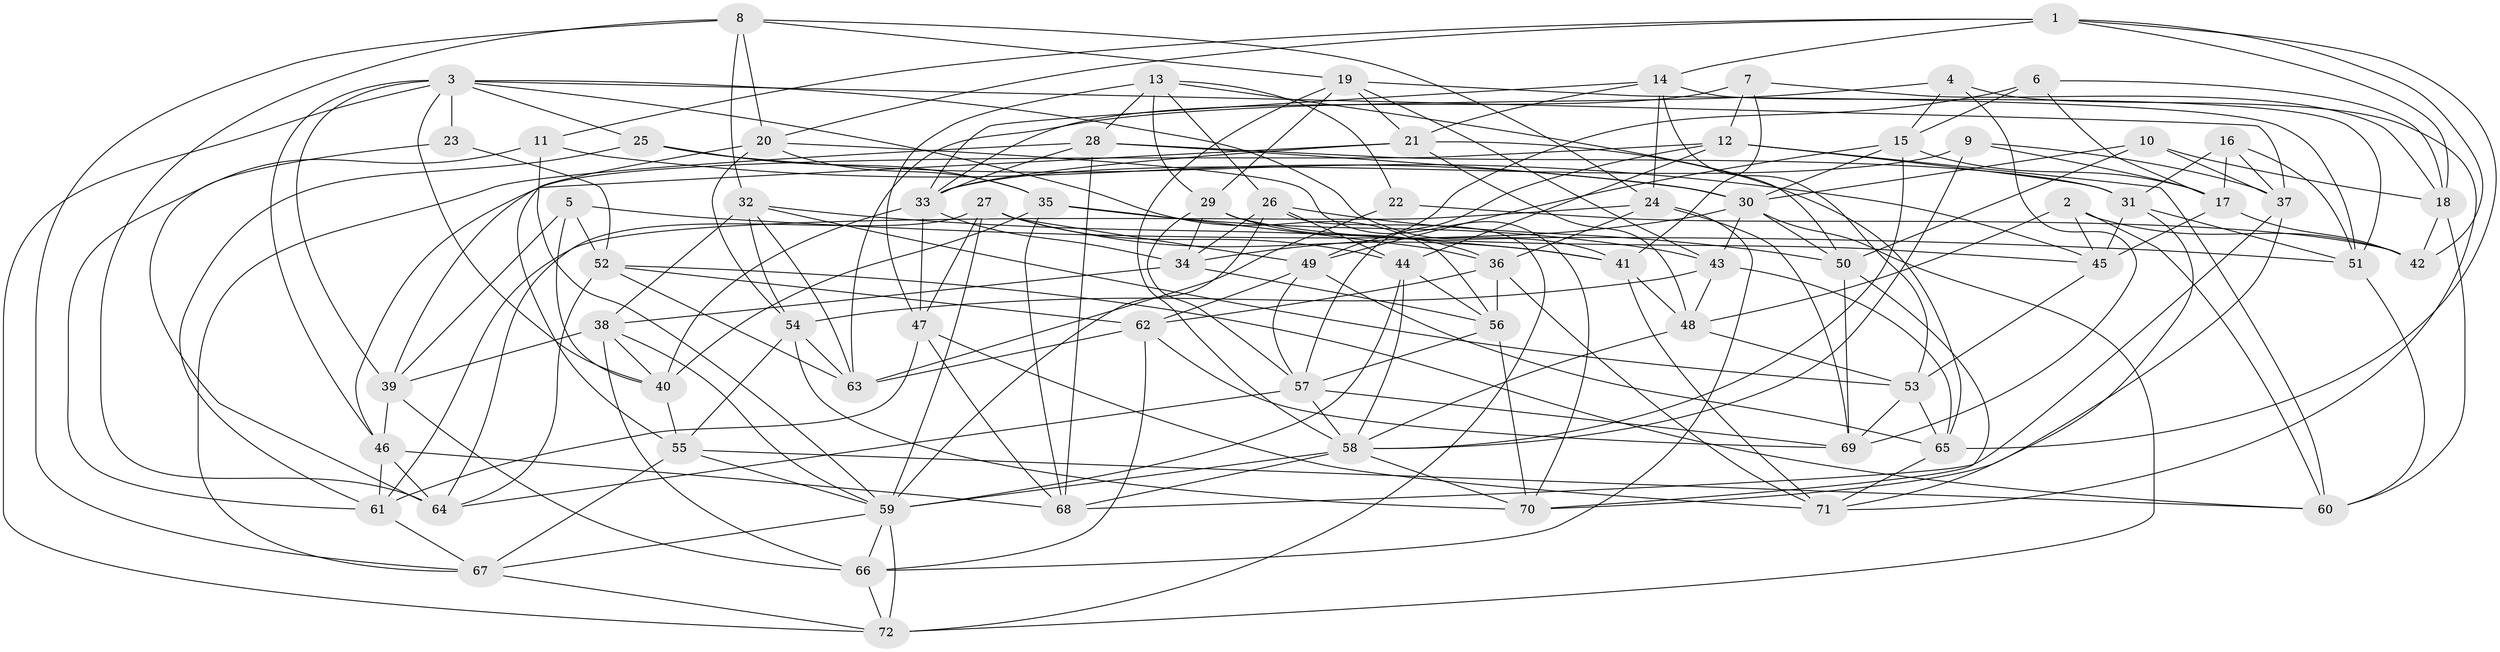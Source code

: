 // original degree distribution, {4: 1.0}
// Generated by graph-tools (version 1.1) at 2025/50/03/09/25 03:50:57]
// undirected, 72 vertices, 210 edges
graph export_dot {
graph [start="1"]
  node [color=gray90,style=filled];
  1;
  2;
  3;
  4;
  5;
  6;
  7;
  8;
  9;
  10;
  11;
  12;
  13;
  14;
  15;
  16;
  17;
  18;
  19;
  20;
  21;
  22;
  23;
  24;
  25;
  26;
  27;
  28;
  29;
  30;
  31;
  32;
  33;
  34;
  35;
  36;
  37;
  38;
  39;
  40;
  41;
  42;
  43;
  44;
  45;
  46;
  47;
  48;
  49;
  50;
  51;
  52;
  53;
  54;
  55;
  56;
  57;
  58;
  59;
  60;
  61;
  62;
  63;
  64;
  65;
  66;
  67;
  68;
  69;
  70;
  71;
  72;
  1 -- 11 [weight=1.0];
  1 -- 14 [weight=1.0];
  1 -- 18 [weight=1.0];
  1 -- 20 [weight=1.0];
  1 -- 42 [weight=1.0];
  1 -- 65 [weight=1.0];
  2 -- 42 [weight=1.0];
  2 -- 45 [weight=1.0];
  2 -- 48 [weight=1.0];
  2 -- 60 [weight=1.0];
  3 -- 23 [weight=2.0];
  3 -- 25 [weight=1.0];
  3 -- 37 [weight=1.0];
  3 -- 39 [weight=1.0];
  3 -- 40 [weight=1.0];
  3 -- 41 [weight=1.0];
  3 -- 46 [weight=1.0];
  3 -- 56 [weight=1.0];
  3 -- 72 [weight=1.0];
  4 -- 15 [weight=1.0];
  4 -- 63 [weight=1.0];
  4 -- 69 [weight=1.0];
  4 -- 71 [weight=1.0];
  5 -- 39 [weight=1.0];
  5 -- 40 [weight=1.0];
  5 -- 51 [weight=1.0];
  5 -- 52 [weight=1.0];
  6 -- 15 [weight=1.0];
  6 -- 17 [weight=1.0];
  6 -- 18 [weight=1.0];
  6 -- 49 [weight=1.0];
  7 -- 12 [weight=1.0];
  7 -- 18 [weight=1.0];
  7 -- 33 [weight=1.0];
  7 -- 41 [weight=1.0];
  8 -- 19 [weight=1.0];
  8 -- 20 [weight=1.0];
  8 -- 24 [weight=1.0];
  8 -- 32 [weight=1.0];
  8 -- 64 [weight=1.0];
  8 -- 67 [weight=1.0];
  9 -- 17 [weight=1.0];
  9 -- 33 [weight=1.0];
  9 -- 37 [weight=1.0];
  9 -- 58 [weight=1.0];
  10 -- 18 [weight=1.0];
  10 -- 30 [weight=1.0];
  10 -- 37 [weight=1.0];
  10 -- 50 [weight=1.0];
  11 -- 30 [weight=1.0];
  11 -- 59 [weight=1.0];
  11 -- 61 [weight=1.0];
  12 -- 31 [weight=1.0];
  12 -- 44 [weight=1.0];
  12 -- 46 [weight=1.0];
  12 -- 57 [weight=1.0];
  12 -- 60 [weight=1.0];
  13 -- 22 [weight=1.0];
  13 -- 26 [weight=1.0];
  13 -- 28 [weight=1.0];
  13 -- 29 [weight=1.0];
  13 -- 47 [weight=1.0];
  13 -- 50 [weight=1.0];
  14 -- 21 [weight=1.0];
  14 -- 24 [weight=1.0];
  14 -- 33 [weight=1.0];
  14 -- 51 [weight=1.0];
  14 -- 53 [weight=1.0];
  15 -- 17 [weight=1.0];
  15 -- 30 [weight=1.0];
  15 -- 49 [weight=1.0];
  15 -- 58 [weight=1.0];
  16 -- 17 [weight=1.0];
  16 -- 31 [weight=1.0];
  16 -- 37 [weight=1.0];
  16 -- 51 [weight=1.0];
  17 -- 42 [weight=1.0];
  17 -- 45 [weight=1.0];
  18 -- 42 [weight=1.0];
  18 -- 60 [weight=1.0];
  19 -- 21 [weight=1.0];
  19 -- 29 [weight=1.0];
  19 -- 43 [weight=1.0];
  19 -- 51 [weight=1.0];
  19 -- 58 [weight=1.0];
  20 -- 35 [weight=1.0];
  20 -- 54 [weight=1.0];
  20 -- 55 [weight=1.0];
  20 -- 70 [weight=1.0];
  21 -- 33 [weight=1.0];
  21 -- 39 [weight=1.0];
  21 -- 48 [weight=1.0];
  21 -- 65 [weight=1.0];
  22 -- 42 [weight=2.0];
  22 -- 63 [weight=1.0];
  23 -- 52 [weight=1.0];
  23 -- 64 [weight=1.0];
  24 -- 36 [weight=1.0];
  24 -- 61 [weight=1.0];
  24 -- 66 [weight=1.0];
  24 -- 69 [weight=1.0];
  25 -- 35 [weight=1.0];
  25 -- 45 [weight=1.0];
  25 -- 61 [weight=1.0];
  26 -- 34 [weight=1.0];
  26 -- 44 [weight=1.0];
  26 -- 50 [weight=1.0];
  26 -- 59 [weight=1.0];
  26 -- 72 [weight=1.0];
  27 -- 41 [weight=1.0];
  27 -- 44 [weight=1.0];
  27 -- 47 [weight=1.0];
  27 -- 49 [weight=1.0];
  27 -- 59 [weight=1.0];
  27 -- 64 [weight=1.0];
  28 -- 30 [weight=1.0];
  28 -- 31 [weight=1.0];
  28 -- 33 [weight=1.0];
  28 -- 67 [weight=1.0];
  28 -- 68 [weight=1.0];
  29 -- 34 [weight=1.0];
  29 -- 36 [weight=1.0];
  29 -- 45 [weight=1.0];
  29 -- 57 [weight=1.0];
  30 -- 34 [weight=1.0];
  30 -- 43 [weight=1.0];
  30 -- 50 [weight=1.0];
  30 -- 72 [weight=1.0];
  31 -- 45 [weight=1.0];
  31 -- 51 [weight=1.0];
  31 -- 71 [weight=1.0];
  32 -- 38 [weight=1.0];
  32 -- 41 [weight=1.0];
  32 -- 53 [weight=1.0];
  32 -- 54 [weight=1.0];
  32 -- 63 [weight=1.0];
  33 -- 34 [weight=1.0];
  33 -- 40 [weight=1.0];
  33 -- 47 [weight=1.0];
  34 -- 38 [weight=1.0];
  34 -- 56 [weight=1.0];
  35 -- 36 [weight=1.0];
  35 -- 40 [weight=1.0];
  35 -- 43 [weight=1.0];
  35 -- 68 [weight=1.0];
  36 -- 56 [weight=1.0];
  36 -- 62 [weight=1.0];
  36 -- 71 [weight=1.0];
  37 -- 68 [weight=1.0];
  37 -- 70 [weight=1.0];
  38 -- 39 [weight=1.0];
  38 -- 40 [weight=1.0];
  38 -- 59 [weight=1.0];
  38 -- 66 [weight=1.0];
  39 -- 46 [weight=1.0];
  39 -- 66 [weight=1.0];
  40 -- 55 [weight=1.0];
  41 -- 48 [weight=1.0];
  41 -- 71 [weight=1.0];
  43 -- 48 [weight=1.0];
  43 -- 54 [weight=1.0];
  43 -- 65 [weight=1.0];
  44 -- 56 [weight=1.0];
  44 -- 58 [weight=1.0];
  44 -- 59 [weight=1.0];
  45 -- 53 [weight=1.0];
  46 -- 61 [weight=1.0];
  46 -- 64 [weight=1.0];
  46 -- 68 [weight=1.0];
  47 -- 61 [weight=1.0];
  47 -- 68 [weight=1.0];
  47 -- 71 [weight=1.0];
  48 -- 53 [weight=1.0];
  48 -- 58 [weight=1.0];
  49 -- 57 [weight=1.0];
  49 -- 62 [weight=1.0];
  49 -- 65 [weight=1.0];
  50 -- 69 [weight=1.0];
  50 -- 70 [weight=1.0];
  51 -- 60 [weight=1.0];
  52 -- 60 [weight=1.0];
  52 -- 62 [weight=1.0];
  52 -- 63 [weight=1.0];
  52 -- 64 [weight=1.0];
  53 -- 65 [weight=1.0];
  53 -- 69 [weight=1.0];
  54 -- 55 [weight=1.0];
  54 -- 63 [weight=1.0];
  54 -- 70 [weight=1.0];
  55 -- 59 [weight=1.0];
  55 -- 60 [weight=1.0];
  55 -- 67 [weight=1.0];
  56 -- 57 [weight=1.0];
  56 -- 70 [weight=1.0];
  57 -- 58 [weight=2.0];
  57 -- 64 [weight=1.0];
  57 -- 69 [weight=1.0];
  58 -- 59 [weight=1.0];
  58 -- 68 [weight=1.0];
  58 -- 70 [weight=1.0];
  59 -- 66 [weight=1.0];
  59 -- 67 [weight=1.0];
  59 -- 72 [weight=1.0];
  61 -- 67 [weight=1.0];
  62 -- 63 [weight=1.0];
  62 -- 66 [weight=1.0];
  62 -- 69 [weight=1.0];
  65 -- 71 [weight=1.0];
  66 -- 72 [weight=1.0];
  67 -- 72 [weight=1.0];
}
